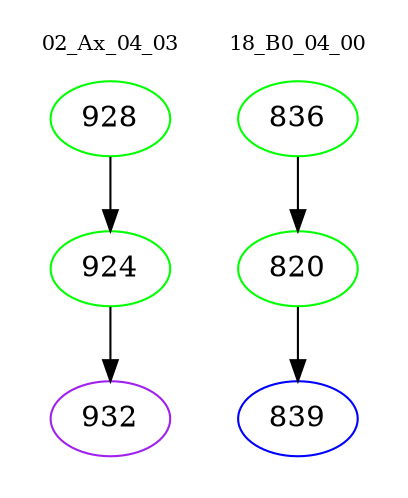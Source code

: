 digraph{
subgraph cluster_0 {
color = white
label = "02_Ax_04_03";
fontsize=10;
T0_928 [label="928", color="green"]
T0_928 -> T0_924 [color="black"]
T0_924 [label="924", color="green"]
T0_924 -> T0_932 [color="black"]
T0_932 [label="932", color="purple"]
}
subgraph cluster_1 {
color = white
label = "18_B0_04_00";
fontsize=10;
T1_836 [label="836", color="green"]
T1_836 -> T1_820 [color="black"]
T1_820 [label="820", color="green"]
T1_820 -> T1_839 [color="black"]
T1_839 [label="839", color="blue"]
}
}
